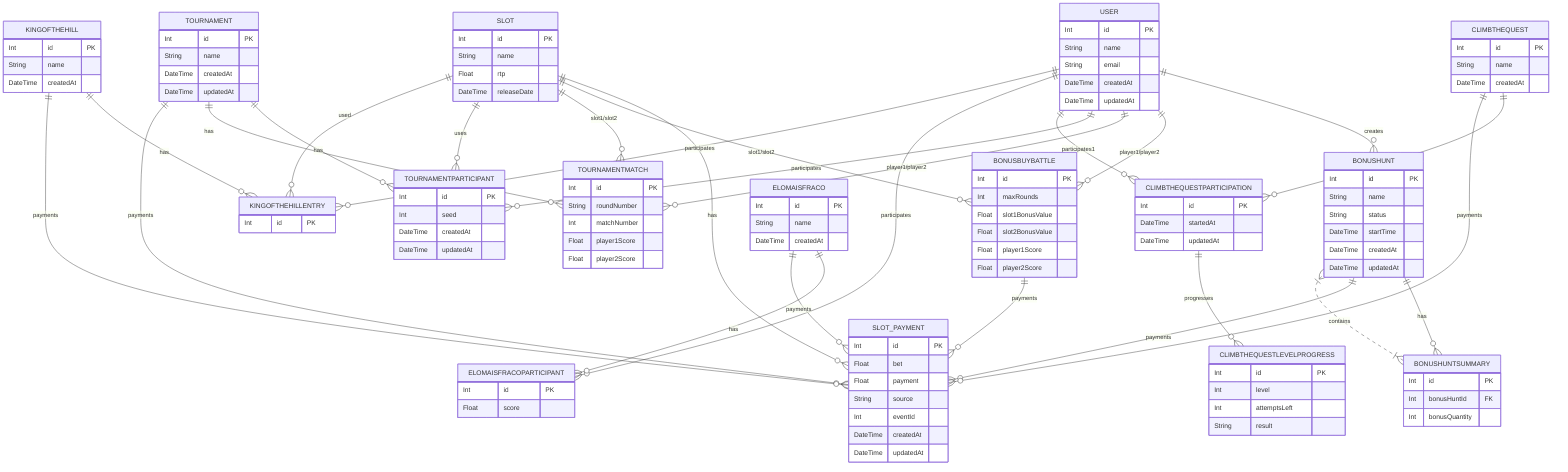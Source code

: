 erDiagram
    USER ||--o{ BONUSHUNT : creates
    USER ||--o{ BONUSBUYBATTLE : "player1/player2"
    USER ||--o{ TOURNAMENTMATCH : "player1/player2"
    USER ||--o{ TOURNAMENTPARTICIPANT : participates
    USER ||--o{ CLIMBTHEQUESTPARTICIPATION : participates1
    USER ||--o{ ELOMAISFRACOPARTICIPANT : participates
    USER ||--o{ KINGOFTHEHILLENTRY : participates

    SLOT ||--o{ SLOT_PAYMENT : has
    SLOT ||--o{ BONUSBUYBATTLE : "slot1/slot2"
    SLOT ||--o{ TOURNAMENTMATCH : "slot1/slot2"
    SLOT ||--o{ TOURNAMENTPARTICIPANT : uses
    SLOT ||--o{ KINGOFTHEHILLENTRY : used

    BONUSHUNT ||--o{ BONUSHUNTSUMMARY : has
    BONUSHUNT ||--o{ SLOT_PAYMENT : "payments"

    BONUSBUYBATTLE ||--o{ SLOT_PAYMENT : "payments"

    TOURNAMENT ||--o{ TOURNAMENTPARTICIPANT : has
    TOURNAMENT ||--o{ TOURNAMENTMATCH : has
    TOURNAMENT ||--o{ SLOT_PAYMENT : "payments"

    CLIMBTHEQUEST ||--o{ CLIMBTHEQUESTPARTICIPATION : has
    CLIMBTHEQUEST ||--o{ SLOT_PAYMENT : "payments"

    ELOMAISFRACO ||--o{ ELOMAISFRACOPARTICIPANT : has
    ELOMAISFRACO ||--o{ SLOT_PAYMENT : "payments"

    KINGOFTHEHILL ||--o{ KINGOFTHEHILLENTRY : has
    KINGOFTHEHILL ||--o{ SLOT_PAYMENT : "payments"

    BONUSHUNTSUMMARY }|..|{ BONUSHUNT : contains

    CLIMBTHEQUESTPARTICIPATION ||--o{ CLIMBTHEQUESTLEVELPROGRESS : progresses

    %% Entities
    USER {
      Int id PK
      String name
      String email
      DateTime createdAt
      DateTime updatedAt
    }
    SLOT {
      Int id PK
      String name
      Float rtp
      DateTime releaseDate
    }
    SLOT_PAYMENT {
      Int id PK
      Float bet
      Float payment
      String source
      Int eventId
      DateTime createdAt
      DateTime updatedAt
    }
    BONUSHUNT {
      Int id PK
      String name
      String status
      DateTime startTime
      DateTime createdAt
      DateTime updatedAt
    }
    BONUSHUNTSUMMARY {
      Int id PK
      Int bonusHuntId FK
      Int bonusQuantity
    }
    BONUSBUYBATTLE {
      Int id PK
      Int maxRounds
      Float slot1BonusValue
      Float slot2BonusValue
      Float player1Score
      Float player2Score
    }
    TOURNAMENT {
      Int id PK
      String name
      DateTime createdAt
      DateTime updatedAt
    }
    TOURNAMENTPARTICIPANT {
      Int id PK
      Int seed
      DateTime createdAt
      DateTime updatedAt
    }
    TOURNAMENTMATCH {
      Int id PK
      String roundNumber
      Int matchNumber
      Float player1Score
      Float player2Score
    }
    CLIMBTHEQUEST {
      Int id PK
      String name
      DateTime createdAt
    }
    CLIMBTHEQUESTPARTICIPATION {
      Int id PK
      DateTime startedAt
      DateTime updatedAt
    }
    CLIMBTHEQUESTLEVELPROGRESS {
      Int id PK
      Int level
      Int attemptsLeft
      String result
    }
    ELOMAISFRACO {
      Int id PK
      String name
      DateTime createdAt
    }
    ELOMAISFRACOPARTICIPANT {
      Int id PK
      Float score
    }
    KINGOFTHEHILL {
      Int id PK
      String name
      DateTime createdAt
    }
    KINGOFTHEHILLENTRY {
      Int id PK
    }